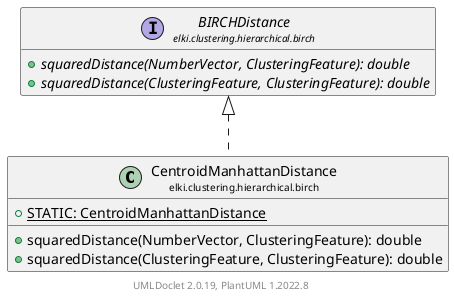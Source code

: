 @startuml
    remove .*\.(Instance|Par|Parameterizer|Factory)$
    set namespaceSeparator none
    hide empty fields
    hide empty methods

    class "<size:14>CentroidManhattanDistance\n<size:10>elki.clustering.hierarchical.birch" as elki.clustering.hierarchical.birch.CentroidManhattanDistance [[CentroidManhattanDistance.html]] {
        {static} +STATIC: CentroidManhattanDistance
        +squaredDistance(NumberVector, ClusteringFeature): double
        +squaredDistance(ClusteringFeature, ClusteringFeature): double
    }

    interface "<size:14>BIRCHDistance\n<size:10>elki.clustering.hierarchical.birch" as elki.clustering.hierarchical.birch.BIRCHDistance [[BIRCHDistance.html]] {
        {abstract} +squaredDistance(NumberVector, ClusteringFeature): double
        {abstract} +squaredDistance(ClusteringFeature, ClusteringFeature): double
    }
    class "<size:14>CentroidManhattanDistance.Par\n<size:10>elki.clustering.hierarchical.birch" as elki.clustering.hierarchical.birch.CentroidManhattanDistance.Par [[CentroidManhattanDistance.Par.html]]

    elki.clustering.hierarchical.birch.BIRCHDistance <|.. elki.clustering.hierarchical.birch.CentroidManhattanDistance
    elki.clustering.hierarchical.birch.CentroidManhattanDistance +-- elki.clustering.hierarchical.birch.CentroidManhattanDistance.Par

    center footer UMLDoclet 2.0.19, PlantUML 1.2022.8
@enduml
